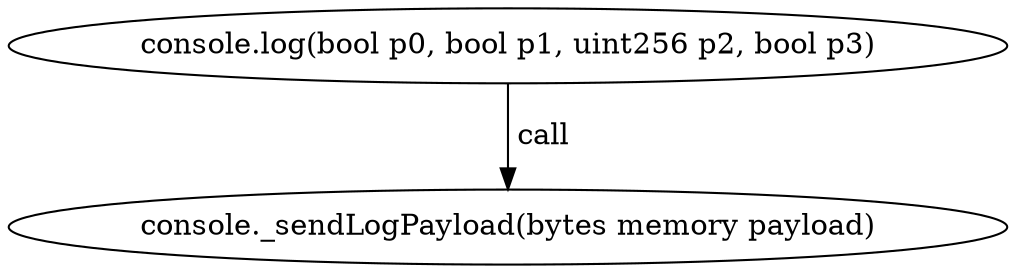 digraph "" {
	graph [bb="0,0,413.08,124.8"];
	node [label="\N"];
	"console.log(bool p0, bool p1, uint256 p2, bool p3)"	 [height=0.5,
		pos="206.54,106.8",
		width=5.7085];
	"console._sendLogPayload(bytes memory payload)"	 [height=0.5,
		pos="206.54,18",
		width=5.7372];
	"console.log(bool p0, bool p1, uint256 p2, bool p3)" -> "console._sendLogPayload(bytes memory payload)" [key=call,
	label=" call",
	lp="218.39,62.4",
	pos="e,206.54,36.072 206.54,88.401 206.54,76.295 206.54,60.208 206.54,46.467"];
}
digraph "" {
	graph [bb="0,0,413.08,124.8"];
	node [label="\N"];
	"console.log(bool p0, bool p1, uint256 p2, bool p3)"	 [height=0.5,
		pos="206.54,106.8",
		width=5.7085];
	"console._sendLogPayload(bytes memory payload)"	 [height=0.5,
		pos="206.54,18",
		width=5.7372];
	"console.log(bool p0, bool p1, uint256 p2, bool p3)" -> "console._sendLogPayload(bytes memory payload)" [key=call,
	label=" call",
	lp="218.39,62.4",
	pos="e,206.54,36.072 206.54,88.401 206.54,76.295 206.54,60.208 206.54,46.467"];
}
